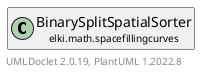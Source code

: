 @startuml
    remove .*\.(Instance|Par|Parameterizer|Factory)$
    set namespaceSeparator none
    hide empty fields
    hide empty methods

    class "<size:14>BinarySplitSpatialSorter.Par\n<size:10>elki.math.spacefillingcurves" as elki.math.spacefillingcurves.BinarySplitSpatialSorter.Par [[BinarySplitSpatialSorter.Par.html]] {
        +make(): BinarySplitSpatialSorter
    }

    interface "<size:14>Parameterizer\n<size:10>elki.utilities.optionhandling" as elki.utilities.optionhandling.Parameterizer [[../../utilities/optionhandling/Parameterizer.html]] {
        {abstract} +make(): Object
    }
    class "<size:14>BinarySplitSpatialSorter\n<size:10>elki.math.spacefillingcurves" as elki.math.spacefillingcurves.BinarySplitSpatialSorter [[BinarySplitSpatialSorter.html]]

    elki.utilities.optionhandling.Parameterizer <|.. elki.math.spacefillingcurves.BinarySplitSpatialSorter.Par
    elki.math.spacefillingcurves.BinarySplitSpatialSorter +-- elki.math.spacefillingcurves.BinarySplitSpatialSorter.Par

    center footer UMLDoclet 2.0.19, PlantUML 1.2022.8
@enduml
